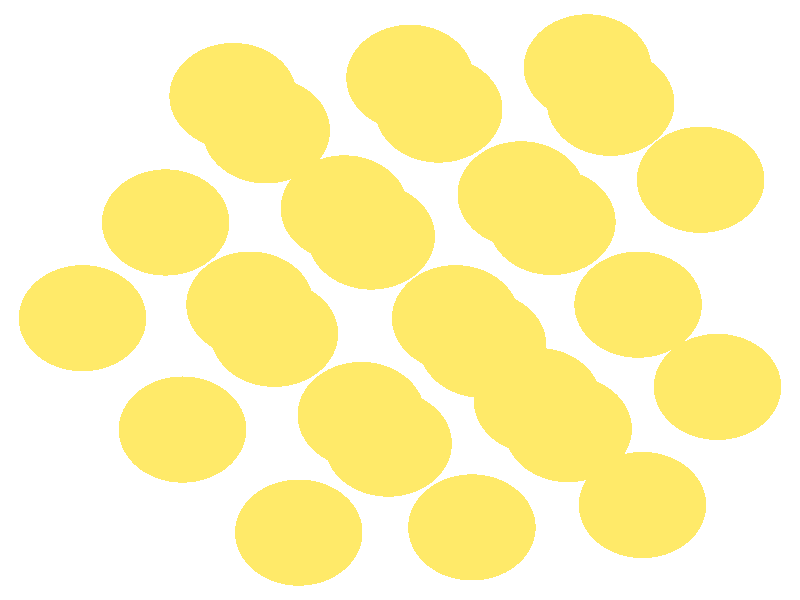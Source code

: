 #include "colors.inc"
#include "finish.inc"

global_settings {assumed_gamma 1 max_trace_level 6}
background {color White}
camera {orthographic
  right -12.80*x up 11.53*y
  direction 1.00*z
  location <0,0,50.00> look_at <0,0,0>}
light_source {<  2.00,   3.00,  40.00> color White
  area_light <0.70, 0, 0>, <0, 0.70, 0>, 3, 3
  adaptive 1 jitter}

#declare simple = finish {phong 0.7}
#declare pale = finish {ambient .5 diffuse .85 roughness .001 specular 0.200 }
#declare intermediate = finish {ambient 0.3 diffuse 0.6 specular 0.10 roughness 0.04 }
#declare vmd = finish {ambient .0 diffuse .65 phong 0.1 phong_size 40. specular 0.500 }
#declare jmol = finish {ambient .2 diffuse .6 specular 1 roughness .001 metallic}
#declare ase2 = finish {ambient 0.05 brilliance 3 diffuse 0.6 metallic specular 0.70 roughness 0.04 reflection 0.15}
#declare ase3 = finish {ambient .15 brilliance 2 diffuse .6 metallic specular 1. roughness .001 reflection .0}
#declare glass = finish {ambient .05 diffuse .3 specular 1. roughness .001}
#declare Rcell = 0.050;
#declare Rbond = 0.100;

#macro atom(LOC, R, COL, FIN)
  sphere{LOC, R texture{pigment{COL} finish{FIN}}}
#end
#macro constrain(LOC, R, COL, FIN)
union{torus{R, Rcell rotate 45*z texture{pigment{COL} finish{FIN}}}
      torus{R, Rcell rotate -45*z texture{pigment{COL} finish{FIN}}}
      translate LOC}
#end

atom(< -3.48,  -2.49,  -1.24>, 1.02, rgb <1.00, 0.82, 0.14>, ase3) // #0 
atom(< -5.08,  -0.35,  -0.40>, 1.02, rgb <1.00, 0.82, 0.14>, ase3) // #1 
atom(< -3.75,   1.49,  -2.05>, 1.02, rgb <1.00, 0.82, 0.14>, ase3) // #2 
atom(< -2.40,  -0.09,  -0.01>, 1.02, rgb <1.00, 0.82, 0.14>, ase3) // #3 
atom(< -2.67,   3.92,  -0.83>, 1.02, rgb <1.00, 0.82, 0.14>, ase3) // #4 
atom(< -1.62,  -4.47,  -1.93>, 1.02, rgb <1.00, 0.82, 0.14>, ase3) // #5 
atom(< -0.19,  -2.76,  -3.62>, 1.02, rgb <1.00, 0.82, 0.14>, ase3) // #6 
atom(<  1.15,  -4.37,  -1.58>, 1.02, rgb <1.00, 0.82, 0.14>, ase3) // #7 
atom(< -0.62,  -2.21,  -0.80>, 1.02, rgb <1.00, 0.82, 0.14>, ase3) // #8 
atom(<  2.20,  -1.94,  -0.39>, 1.02, rgb <1.00, 0.82, 0.14>, ase3) // #9 
atom(< -2.01,  -0.65,  -2.89>, 1.02, rgb <1.00, 0.82, 0.14>, ase3) // #10 
atom(< -0.46,   1.22,  -4.43>, 1.02, rgb <1.00, 0.82, 0.14>, ase3) // #11 
atom(<  0.89,  -0.35,  -2.39>, 1.02, rgb <1.00, 0.82, 0.14>, ase3) // #12 
atom(< -0.89,   1.76,  -1.60>, 1.02, rgb <1.00, 0.82, 0.14>, ase3) // #13 
atom(<  1.94,   2.03,  -1.19>, 1.02, rgb <1.00, 0.82, 0.14>, ase3) // #14 
atom(< -2.14,   3.26,  -3.50>, 1.02, rgb <1.00, 0.82, 0.14>, ase3) // #15 
atom(<  0.62,   3.66,  -3.21>, 1.02, rgb <1.00, 0.82, 0.14>, ase3) // #16 
atom(<  0.16,   4.27,  -0.43>, 1.02, rgb <1.00, 0.82, 0.14>, ase3) // #17 
atom(<  3.00,   4.47,  -0.01>, 1.02, rgb <1.00, 0.82, 0.14>, ase3) // #18 
atom(<  2.69,  -2.48,  -3.20>, 1.02, rgb <1.00, 0.82, 0.14>, ase3) // #19 
atom(<  3.88,  -3.94,  -1.13>, 1.02, rgb <1.00, 0.82, 0.14>, ase3) // #20 
atom(<  5.08,  -1.67,   0.00>, 1.02, rgb <1.00, 0.82, 0.14>, ase3) // #21 
atom(<  1.32,  -0.86,  -5.02>, 1.02, rgb <1.00, 0.82, 0.14>, ase3) // #22 
atom(<  2.43,   1.50,  -4.01>, 1.02, rgb <1.00, 0.82, 0.14>, ase3) // #23 
atom(<  3.81,  -0.09,  -2.05>, 1.02, rgb <1.00, 0.82, 0.14>, ase3) // #24 
atom(<  4.81,   2.31,  -0.81>, 1.02, rgb <1.00, 0.82, 0.14>, ase3) // #25 
atom(<  3.37,   3.79,  -2.70>, 1.02, rgb <1.00, 0.82, 0.14>, ase3) // #26 
